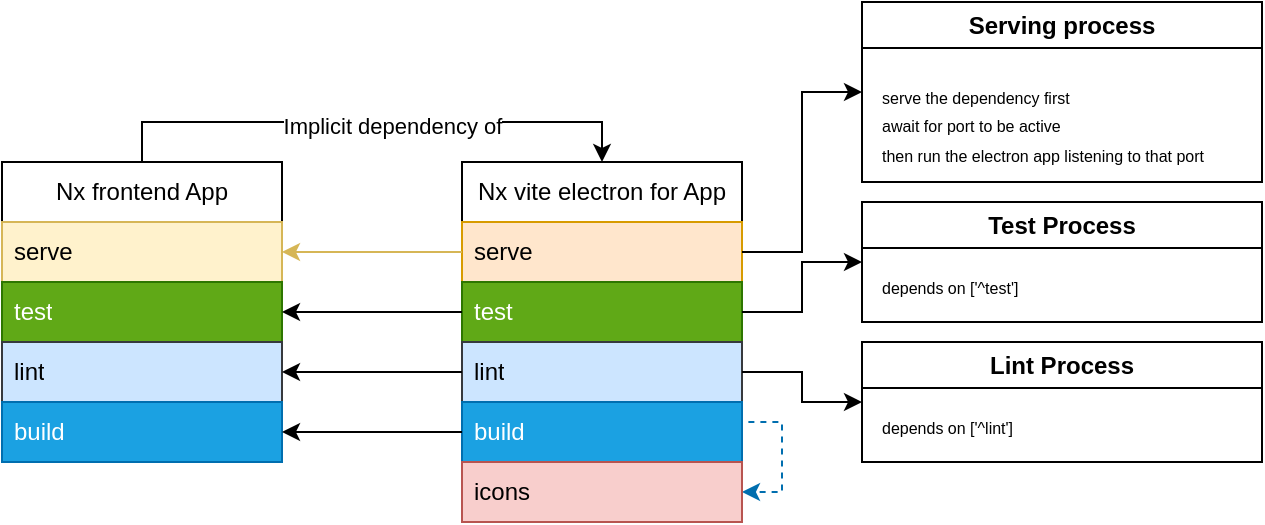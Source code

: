 <mxfile version="24.7.8">
  <diagram name="Page-1" id="Dz2OsIJfxeOvgxbdGt8w">
    <mxGraphModel dx="915" dy="683" grid="1" gridSize="10" guides="1" tooltips="1" connect="1" arrows="1" fold="1" page="1" pageScale="1" pageWidth="850" pageHeight="1100" math="0" shadow="0">
      <root>
        <mxCell id="0" />
        <mxCell id="1" parent="0" />
        <mxCell id="fmkvdyVzabHfkykPkDL2-14" style="edgeStyle=orthogonalEdgeStyle;rounded=0;orthogonalLoop=1;jettySize=auto;html=1;entryX=0.5;entryY=0;entryDx=0;entryDy=0;exitX=0.5;exitY=0;exitDx=0;exitDy=0;" edge="1" parent="1" source="bf_4v88Hokyu0CsVoKxj-4" target="bf_4v88Hokyu0CsVoKxj-10">
          <mxGeometry relative="1" as="geometry" />
        </mxCell>
        <mxCell id="fmkvdyVzabHfkykPkDL2-15" value="Implicit dependency of" style="edgeLabel;html=1;align=center;verticalAlign=middle;resizable=0;points=[];" vertex="1" connectable="0" parent="fmkvdyVzabHfkykPkDL2-14">
          <mxGeometry x="-0.167" y="-1" relative="1" as="geometry">
            <mxPoint x="32" y="1" as="offset" />
          </mxGeometry>
        </mxCell>
        <mxCell id="bf_4v88Hokyu0CsVoKxj-4" value="Nx frontend App" style="swimlane;fontStyle=0;childLayout=stackLayout;horizontal=1;startSize=30;horizontalStack=0;resizeParent=1;resizeParentMax=0;resizeLast=0;collapsible=1;marginBottom=0;whiteSpace=wrap;html=1;" parent="1" vertex="1">
          <mxGeometry x="230" y="320" width="140" height="150" as="geometry" />
        </mxCell>
        <mxCell id="bf_4v88Hokyu0CsVoKxj-25" value="serve" style="text;strokeColor=#d6b656;fillColor=#fff2cc;align=left;verticalAlign=middle;spacingLeft=4;spacingRight=4;overflow=hidden;points=[[0,0.5],[1,0.5]];portConstraint=eastwest;rotatable=0;whiteSpace=wrap;html=1;" parent="bf_4v88Hokyu0CsVoKxj-4" vertex="1">
          <mxGeometry y="30" width="140" height="30" as="geometry" />
        </mxCell>
        <mxCell id="bf_4v88Hokyu0CsVoKxj-5" value="test" style="text;strokeColor=#2D7600;fillColor=#60a917;align=left;verticalAlign=middle;spacingLeft=4;spacingRight=4;overflow=hidden;points=[[0,0.5],[1,0.5]];portConstraint=eastwest;rotatable=0;whiteSpace=wrap;html=1;fontColor=#ffffff;" parent="bf_4v88Hokyu0CsVoKxj-4" vertex="1">
          <mxGeometry y="60" width="140" height="30" as="geometry" />
        </mxCell>
        <mxCell id="bf_4v88Hokyu0CsVoKxj-7" value="lint" style="text;strokeColor=#36393d;fillColor=#cce5ff;align=left;verticalAlign=middle;spacingLeft=4;spacingRight=4;overflow=hidden;points=[[0,0.5],[1,0.5]];portConstraint=eastwest;rotatable=0;whiteSpace=wrap;html=1;" parent="bf_4v88Hokyu0CsVoKxj-4" vertex="1">
          <mxGeometry y="90" width="140" height="30" as="geometry" />
        </mxCell>
        <mxCell id="bf_4v88Hokyu0CsVoKxj-6" value="build" style="text;strokeColor=#006EAF;fillColor=#1ba1e2;align=left;verticalAlign=middle;spacingLeft=4;spacingRight=4;overflow=hidden;points=[[0,0.5],[1,0.5]];portConstraint=eastwest;rotatable=0;whiteSpace=wrap;html=1;fontColor=#ffffff;" parent="bf_4v88Hokyu0CsVoKxj-4" vertex="1">
          <mxGeometry y="120" width="140" height="30" as="geometry" />
        </mxCell>
        <mxCell id="bf_4v88Hokyu0CsVoKxj-10" value="Nx vite electron for App" style="swimlane;fontStyle=0;childLayout=stackLayout;horizontal=1;startSize=30;horizontalStack=0;resizeParent=1;resizeParentMax=0;resizeLast=0;collapsible=1;marginBottom=0;whiteSpace=wrap;html=1;" parent="1" vertex="1">
          <mxGeometry x="460" y="320" width="140" height="180" as="geometry" />
        </mxCell>
        <mxCell id="bf_4v88Hokyu0CsVoKxj-29" style="edgeStyle=orthogonalEdgeStyle;rounded=0;orthogonalLoop=1;jettySize=auto;html=1;entryX=1;entryY=0.5;entryDx=0;entryDy=0;fillColor=#1ba1e2;strokeColor=#006EAF;flowAnimation=1;dashed=1;" parent="bf_4v88Hokyu0CsVoKxj-10" source="bf_4v88Hokyu0CsVoKxj-14" target="bf_4v88Hokyu0CsVoKxj-18" edge="1">
          <mxGeometry relative="1" as="geometry">
            <Array as="points">
              <mxPoint x="160" y="130" />
              <mxPoint x="160" y="165" />
            </Array>
          </mxGeometry>
        </mxCell>
        <mxCell id="bf_4v88Hokyu0CsVoKxj-20" value="serve" style="text;strokeColor=#d79b00;fillColor=#ffe6cc;align=left;verticalAlign=middle;spacingLeft=4;spacingRight=4;overflow=hidden;points=[[0,0.5],[1,0.5]];portConstraint=eastwest;rotatable=0;whiteSpace=wrap;html=1;" parent="bf_4v88Hokyu0CsVoKxj-10" vertex="1">
          <mxGeometry y="30" width="140" height="30" as="geometry" />
        </mxCell>
        <mxCell id="bf_4v88Hokyu0CsVoKxj-17" value="test&amp;nbsp;" style="text;strokeColor=#2D7600;fillColor=#60a917;align=left;verticalAlign=middle;spacingLeft=4;spacingRight=4;overflow=hidden;points=[[0,0.5],[1,0.5]];portConstraint=eastwest;rotatable=0;whiteSpace=wrap;html=1;fontColor=#ffffff;" parent="bf_4v88Hokyu0CsVoKxj-10" vertex="1">
          <mxGeometry y="60" width="140" height="30" as="geometry" />
        </mxCell>
        <mxCell id="bf_4v88Hokyu0CsVoKxj-15" value="lint" style="text;strokeColor=#36393d;fillColor=#cce5ff;align=left;verticalAlign=middle;spacingLeft=4;spacingRight=4;overflow=hidden;points=[[0,0.5],[1,0.5]];portConstraint=eastwest;rotatable=0;whiteSpace=wrap;html=1;" parent="bf_4v88Hokyu0CsVoKxj-10" vertex="1">
          <mxGeometry y="90" width="140" height="30" as="geometry" />
        </mxCell>
        <mxCell id="bf_4v88Hokyu0CsVoKxj-14" value="build" style="text;strokeColor=#006EAF;fillColor=#1ba1e2;align=left;verticalAlign=middle;spacingLeft=4;spacingRight=4;overflow=hidden;points=[[0,0.5],[1,0.5]];portConstraint=eastwest;rotatable=0;whiteSpace=wrap;html=1;fontColor=#ffffff;" parent="bf_4v88Hokyu0CsVoKxj-10" vertex="1">
          <mxGeometry y="120" width="140" height="30" as="geometry" />
        </mxCell>
        <mxCell id="bf_4v88Hokyu0CsVoKxj-18" value="icons" style="text;strokeColor=#b85450;fillColor=#f8cecc;align=left;verticalAlign=middle;spacingLeft=4;spacingRight=4;overflow=hidden;points=[[0,0.5],[1,0.5]];portConstraint=eastwest;rotatable=0;whiteSpace=wrap;html=1;" parent="bf_4v88Hokyu0CsVoKxj-10" vertex="1">
          <mxGeometry y="150" width="140" height="30" as="geometry" />
        </mxCell>
        <mxCell id="bf_4v88Hokyu0CsVoKxj-31" style="edgeStyle=orthogonalEdgeStyle;rounded=0;orthogonalLoop=1;jettySize=auto;html=1;fillColor=#fff2cc;strokeColor=#d6b656;" parent="1" source="bf_4v88Hokyu0CsVoKxj-20" target="bf_4v88Hokyu0CsVoKxj-25" edge="1">
          <mxGeometry relative="1" as="geometry" />
        </mxCell>
        <mxCell id="bf_4v88Hokyu0CsVoKxj-32" style="edgeStyle=orthogonalEdgeStyle;rounded=0;orthogonalLoop=1;jettySize=auto;html=1;" parent="1" source="bf_4v88Hokyu0CsVoKxj-17" target="bf_4v88Hokyu0CsVoKxj-5" edge="1">
          <mxGeometry relative="1" as="geometry" />
        </mxCell>
        <mxCell id="bf_4v88Hokyu0CsVoKxj-33" style="edgeStyle=orthogonalEdgeStyle;rounded=0;orthogonalLoop=1;jettySize=auto;html=1;entryX=1;entryY=0.5;entryDx=0;entryDy=0;" parent="1" source="bf_4v88Hokyu0CsVoKxj-15" target="bf_4v88Hokyu0CsVoKxj-7" edge="1">
          <mxGeometry relative="1" as="geometry" />
        </mxCell>
        <mxCell id="bf_4v88Hokyu0CsVoKxj-34" style="edgeStyle=orthogonalEdgeStyle;rounded=0;orthogonalLoop=1;jettySize=auto;html=1;entryX=1;entryY=0.5;entryDx=0;entryDy=0;" parent="1" source="bf_4v88Hokyu0CsVoKxj-14" target="bf_4v88Hokyu0CsVoKxj-6" edge="1">
          <mxGeometry relative="1" as="geometry" />
        </mxCell>
        <mxCell id="fmkvdyVzabHfkykPkDL2-1" value="Serving process" style="swimlane;whiteSpace=wrap;html=1;" vertex="1" parent="1">
          <mxGeometry x="660" y="240" width="200" height="90" as="geometry" />
        </mxCell>
        <mxCell id="fmkvdyVzabHfkykPkDL2-5" value="&lt;font style=&quot;font-size: 8px;&quot;&gt;&lt;span style=&quot;background-color: initial;&quot;&gt;serve the dependency first&lt;/span&gt;&lt;br&gt;&lt;span style=&quot;background-color: initial;&quot;&gt;await for port to be active&lt;/span&gt;&lt;br&gt;&lt;span style=&quot;background-color: initial;&quot;&gt;then run the electron app listening to that port&lt;/span&gt;&lt;/font&gt;" style="text;html=1;align=left;verticalAlign=top;whiteSpace=wrap;rounded=0;spacing=0;" vertex="1" parent="fmkvdyVzabHfkykPkDL2-1">
          <mxGeometry x="10" y="35" width="180" height="55" as="geometry" />
        </mxCell>
        <mxCell id="fmkvdyVzabHfkykPkDL2-2" style="edgeStyle=orthogonalEdgeStyle;rounded=0;orthogonalLoop=1;jettySize=auto;html=1;entryX=0;entryY=0.5;entryDx=0;entryDy=0;" edge="1" parent="1" source="bf_4v88Hokyu0CsVoKxj-20" target="fmkvdyVzabHfkykPkDL2-1">
          <mxGeometry relative="1" as="geometry" />
        </mxCell>
        <mxCell id="fmkvdyVzabHfkykPkDL2-8" value="Test Process" style="swimlane;whiteSpace=wrap;html=1;" vertex="1" parent="1">
          <mxGeometry x="660" y="340" width="200" height="60" as="geometry" />
        </mxCell>
        <mxCell id="fmkvdyVzabHfkykPkDL2-9" value="&lt;span style=&quot;font-size: 8px;&quot;&gt;depends on [&#39;^test&#39;]&lt;/span&gt;" style="text;html=1;align=left;verticalAlign=top;whiteSpace=wrap;rounded=0;spacing=0;" vertex="1" parent="fmkvdyVzabHfkykPkDL2-8">
          <mxGeometry x="10" y="30" width="180" height="25" as="geometry" />
        </mxCell>
        <mxCell id="fmkvdyVzabHfkykPkDL2-10" style="edgeStyle=orthogonalEdgeStyle;rounded=0;orthogonalLoop=1;jettySize=auto;html=1;entryX=0;entryY=0.5;entryDx=0;entryDy=0;" edge="1" parent="1" source="bf_4v88Hokyu0CsVoKxj-17" target="fmkvdyVzabHfkykPkDL2-8">
          <mxGeometry relative="1" as="geometry" />
        </mxCell>
        <mxCell id="fmkvdyVzabHfkykPkDL2-11" value="Lint Process" style="swimlane;whiteSpace=wrap;html=1;" vertex="1" parent="1">
          <mxGeometry x="660" y="410" width="200" height="60" as="geometry" />
        </mxCell>
        <mxCell id="fmkvdyVzabHfkykPkDL2-12" value="&lt;span style=&quot;font-size: 8px;&quot;&gt;depends on [&#39;^lint&#39;]&lt;/span&gt;" style="text;html=1;align=left;verticalAlign=top;whiteSpace=wrap;rounded=0;spacing=0;" vertex="1" parent="fmkvdyVzabHfkykPkDL2-11">
          <mxGeometry x="10" y="30" width="180" height="25" as="geometry" />
        </mxCell>
        <mxCell id="fmkvdyVzabHfkykPkDL2-13" style="edgeStyle=orthogonalEdgeStyle;rounded=0;orthogonalLoop=1;jettySize=auto;html=1;entryX=0;entryY=0.5;entryDx=0;entryDy=0;" edge="1" parent="1" source="bf_4v88Hokyu0CsVoKxj-15" target="fmkvdyVzabHfkykPkDL2-11">
          <mxGeometry relative="1" as="geometry" />
        </mxCell>
      </root>
    </mxGraphModel>
  </diagram>
</mxfile>
